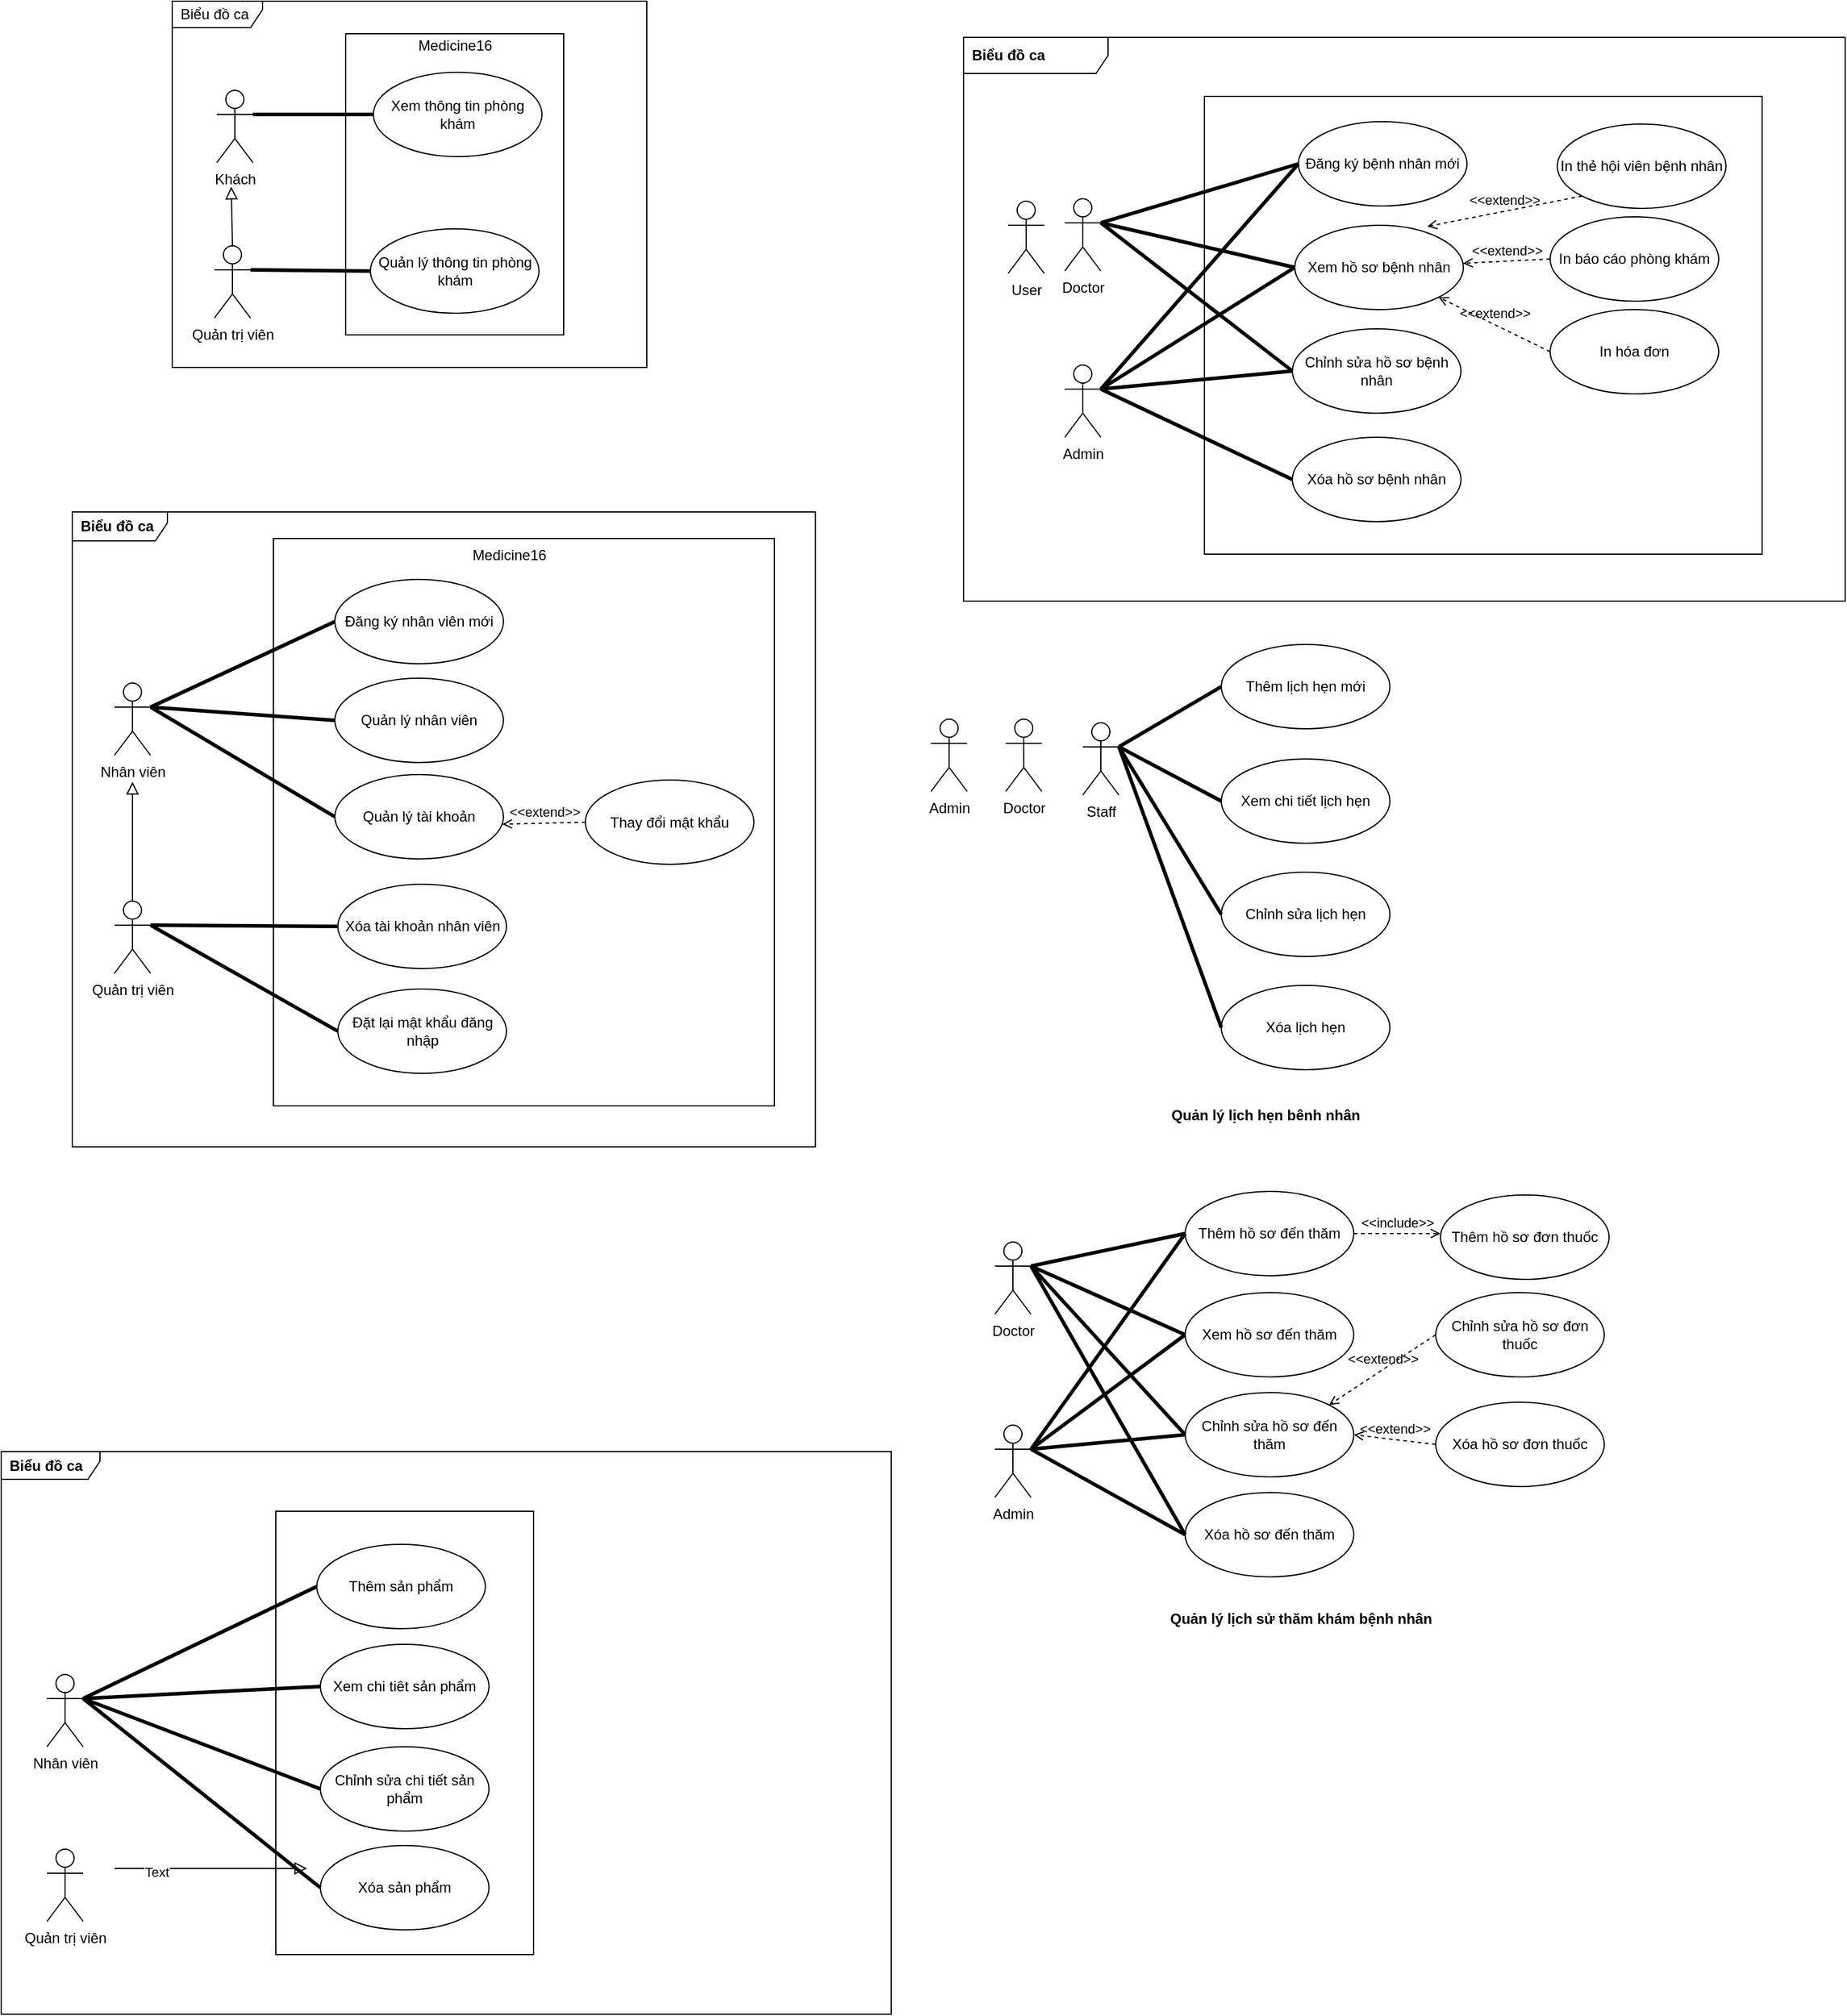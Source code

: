 <mxfile>
    <diagram id="3CGOplF_25yKbEWaD3JT" name="ca">
        <mxGraphModel dx="1592" dy="1507" grid="0" gridSize="10" guides="1" tooltips="1" connect="1" arrows="1" fold="1" page="1" pageScale="1" pageWidth="850" pageHeight="1100" math="0" shadow="0">
            <root>
                <mxCell id="0"/>
                <mxCell id="1" parent="0"/>
                <mxCell id="250" value="&lt;div style=&quot;text-align: center&quot;&gt;&lt;span&gt;&lt;b&gt;Biểu đồ ca&lt;/b&gt;&lt;/span&gt;&lt;/div&gt;" style="shape=umlFrame;whiteSpace=wrap;html=1;width=82;height=23;boundedLbl=1;verticalAlign=middle;align=left;spacingLeft=5;" vertex="1" parent="1">
                    <mxGeometry x="-128" y="1128" width="739" height="467" as="geometry"/>
                </mxCell>
                <mxCell id="282" value="" style="rounded=0;whiteSpace=wrap;html=1;" vertex="1" parent="1">
                    <mxGeometry x="100" y="1177.5" width="214" height="368" as="geometry"/>
                </mxCell>
                <mxCell id="241" value="&lt;span style=&quot;font-weight: 700 ; text-align: center&quot;&gt;Biểu đồ ca&lt;/span&gt;" style="shape=umlFrame;whiteSpace=wrap;html=1;width=79;height=24;boundedLbl=1;verticalAlign=middle;align=left;spacingLeft=5;" vertex="1" parent="1">
                    <mxGeometry x="-69" y="348" width="617" height="527" as="geometry"/>
                </mxCell>
                <mxCell id="276" value="" style="rounded=0;whiteSpace=wrap;html=1;" vertex="1" parent="1">
                    <mxGeometry x="98" y="370" width="416" height="471" as="geometry"/>
                </mxCell>
                <mxCell id="218" value="Biểu đồ ca" style="shape=umlFrame;whiteSpace=wrap;html=1;width=75;height=22;boundedLbl=1;verticalAlign=middle;align=left;spacingLeft=5;" vertex="1" parent="1">
                    <mxGeometry x="14" y="-76" width="394" height="304" as="geometry"/>
                </mxCell>
                <mxCell id="263" value="" style="rounded=0;whiteSpace=wrap;html=1;" vertex="1" parent="1">
                    <mxGeometry x="158" y="-49" width="181" height="250" as="geometry"/>
                </mxCell>
                <mxCell id="256" value="" style="html=1;" vertex="1" parent="1">
                    <mxGeometry x="871" y="3" width="463" height="380" as="geometry"/>
                </mxCell>
                <mxCell id="90" value="Quản trị viên" style="shape=umlActor;verticalLabelPosition=bottom;verticalAlign=top;html=1;" parent="1" vertex="1">
                    <mxGeometry x="49" y="127" width="30" height="60" as="geometry"/>
                </mxCell>
                <mxCell id="91" value="Xem thông tin phòng khám" style="ellipse;whiteSpace=wrap;html=1;" parent="1" vertex="1">
                    <mxGeometry x="181" y="-17" width="140" height="70" as="geometry"/>
                </mxCell>
                <mxCell id="92" value="Quản lý thông tin phòng khám" style="ellipse;whiteSpace=wrap;html=1;" parent="1" vertex="1">
                    <mxGeometry x="178.5" y="113" width="140" height="70" as="geometry"/>
                </mxCell>
                <mxCell id="93" value="" style="endArrow=none;startArrow=none;endFill=0;startFill=0;endSize=8;html=1;verticalAlign=bottom;labelBackgroundColor=none;strokeWidth=3;exitX=1;exitY=0.333;exitDx=0;exitDy=0;exitPerimeter=0;entryX=0;entryY=0.5;entryDx=0;entryDy=0;" parent="1" source="219" target="91" edge="1">
                    <mxGeometry width="160" relative="1" as="geometry">
                        <mxPoint x="68" y="130" as="sourcePoint"/>
                        <mxPoint x="211" y="231" as="targetPoint"/>
                    </mxGeometry>
                </mxCell>
                <mxCell id="94" value="" style="endArrow=none;startArrow=none;endFill=0;startFill=0;endSize=8;html=1;verticalAlign=bottom;labelBackgroundColor=none;strokeWidth=3;exitX=1;exitY=0.333;exitDx=0;exitDy=0;exitPerimeter=0;entryX=0;entryY=0.5;entryDx=0;entryDy=0;" parent="1" source="90" target="92" edge="1">
                    <mxGeometry width="160" relative="1" as="geometry">
                        <mxPoint x="68" y="130" as="sourcePoint"/>
                        <mxPoint x="337" y="242" as="targetPoint"/>
                    </mxGeometry>
                </mxCell>
                <mxCell id="98" value="Nhân viên" style="shape=umlActor;verticalLabelPosition=bottom;verticalAlign=top;html=1;" parent="1" vertex="1">
                    <mxGeometry x="-34" y="490" width="30" height="60" as="geometry"/>
                </mxCell>
                <mxCell id="100" value="Quản trị viên" style="shape=umlActor;verticalLabelPosition=bottom;verticalAlign=top;html=1;" parent="1" vertex="1">
                    <mxGeometry x="-34" y="671" width="30" height="60" as="geometry"/>
                </mxCell>
                <mxCell id="101" value="Đăng ký nhân viên mới" style="ellipse;whiteSpace=wrap;html=1;" parent="1" vertex="1">
                    <mxGeometry x="149" y="404" width="140" height="70" as="geometry"/>
                </mxCell>
                <mxCell id="102" value="Quản lý nhân viên" style="ellipse;whiteSpace=wrap;html=1;" parent="1" vertex="1">
                    <mxGeometry x="149" y="486" width="140" height="70" as="geometry"/>
                </mxCell>
                <mxCell id="103" value="Quản lý tài khoản" style="ellipse;whiteSpace=wrap;html=1;" parent="1" vertex="1">
                    <mxGeometry x="149" y="566" width="140" height="70" as="geometry"/>
                </mxCell>
                <mxCell id="104" value="" style="endArrow=none;startArrow=none;endFill=0;startFill=0;endSize=8;html=1;verticalAlign=bottom;labelBackgroundColor=none;strokeWidth=3;exitX=1;exitY=0.333;exitDx=0;exitDy=0;exitPerimeter=0;entryX=0;entryY=0.5;entryDx=0;entryDy=0;" parent="1" source="98" target="101" edge="1">
                    <mxGeometry width="160" relative="1" as="geometry">
                        <mxPoint x="248" y="342" as="sourcePoint"/>
                        <mxPoint x="408" y="342" as="targetPoint"/>
                    </mxGeometry>
                </mxCell>
                <mxCell id="105" value="" style="endArrow=none;startArrow=none;endFill=0;startFill=0;endSize=8;html=1;verticalAlign=bottom;labelBackgroundColor=none;strokeWidth=3;exitX=1;exitY=0.333;exitDx=0;exitDy=0;exitPerimeter=0;entryX=0;entryY=0.5;entryDx=0;entryDy=0;" parent="1" source="98" target="102" edge="1">
                    <mxGeometry width="160" relative="1" as="geometry">
                        <mxPoint x="248" y="342" as="sourcePoint"/>
                        <mxPoint x="408" y="342" as="targetPoint"/>
                    </mxGeometry>
                </mxCell>
                <mxCell id="106" value="" style="endArrow=none;startArrow=none;endFill=0;startFill=0;endSize=8;html=1;verticalAlign=bottom;labelBackgroundColor=none;strokeWidth=3;exitX=1;exitY=0.333;exitDx=0;exitDy=0;exitPerimeter=0;entryX=0;entryY=0.5;entryDx=0;entryDy=0;" parent="1" source="98" target="103" edge="1">
                    <mxGeometry width="160" relative="1" as="geometry">
                        <mxPoint x="248" y="342" as="sourcePoint"/>
                        <mxPoint x="408" y="342" as="targetPoint"/>
                    </mxGeometry>
                </mxCell>
                <mxCell id="107" value="Thay đổi mật khẩu" style="ellipse;whiteSpace=wrap;html=1;" parent="1" vertex="1">
                    <mxGeometry x="357" y="570.5" width="140" height="70" as="geometry"/>
                </mxCell>
                <mxCell id="108" value="&amp;lt;&amp;lt;extend&amp;gt;&amp;gt;" style="html=1;verticalAlign=bottom;labelBackgroundColor=none;endArrow=open;endFill=0;dashed=1;exitX=0;exitY=0.5;exitDx=0;exitDy=0;entryX=0.993;entryY=0.588;entryDx=0;entryDy=0;entryPerimeter=0;" parent="1" source="107" target="103" edge="1">
                    <mxGeometry width="160" relative="1" as="geometry">
                        <mxPoint x="248" y="467" as="sourcePoint"/>
                        <mxPoint x="408" y="467" as="targetPoint"/>
                    </mxGeometry>
                </mxCell>
                <mxCell id="114" value="Xóa tài khoản nhân viên" style="ellipse;whiteSpace=wrap;html=1;" parent="1" vertex="1">
                    <mxGeometry x="151.5" y="657" width="140" height="70" as="geometry"/>
                </mxCell>
                <mxCell id="115" value="Đặt lại mật khẩu đăng nhập" style="ellipse;whiteSpace=wrap;html=1;" parent="1" vertex="1">
                    <mxGeometry x="151.5" y="744" width="140" height="70" as="geometry"/>
                </mxCell>
                <mxCell id="120" value="" style="endArrow=none;startArrow=none;endFill=0;startFill=0;endSize=8;html=1;verticalAlign=bottom;labelBackgroundColor=none;strokeWidth=3;exitX=0;exitY=0.5;exitDx=0;exitDy=0;entryX=1;entryY=0.333;entryDx=0;entryDy=0;entryPerimeter=0;" parent="1" source="114" target="100" edge="1">
                    <mxGeometry width="160" relative="1" as="geometry">
                        <mxPoint x="314" y="474" as="sourcePoint"/>
                        <mxPoint x="474" y="474" as="targetPoint"/>
                    </mxGeometry>
                </mxCell>
                <mxCell id="125" value="" style="endArrow=none;startArrow=none;endFill=0;startFill=0;endSize=8;html=1;verticalAlign=bottom;labelBackgroundColor=none;strokeWidth=3;entryX=1;entryY=0.333;entryDx=0;entryDy=0;entryPerimeter=0;exitX=0;exitY=0.5;exitDx=0;exitDy=0;" parent="1" source="115" target="100" edge="1">
                    <mxGeometry width="160" relative="1" as="geometry">
                        <mxPoint x="357" y="591" as="sourcePoint"/>
                        <mxPoint x="517" y="591" as="targetPoint"/>
                    </mxGeometry>
                </mxCell>
                <mxCell id="127" value="Nhân viên" style="shape=umlActor;verticalLabelPosition=bottom;verticalAlign=top;html=1;" parent="1" vertex="1">
                    <mxGeometry x="-90" y="1313" width="30" height="60" as="geometry"/>
                </mxCell>
                <mxCell id="129" value="Quản trị viên" style="shape=umlActor;verticalLabelPosition=bottom;verticalAlign=top;html=1;" parent="1" vertex="1">
                    <mxGeometry x="-90" y="1458" width="30" height="60" as="geometry"/>
                </mxCell>
                <mxCell id="130" value="Thêm sản phẩm" style="ellipse;whiteSpace=wrap;html=1;" parent="1" vertex="1">
                    <mxGeometry x="134" y="1205" width="140" height="70" as="geometry"/>
                </mxCell>
                <mxCell id="131" value="Xem chi tiêt sản phẩm" style="ellipse;whiteSpace=wrap;html=1;" parent="1" vertex="1">
                    <mxGeometry x="137" y="1288" width="140" height="70" as="geometry"/>
                </mxCell>
                <mxCell id="132" value="Chỉnh sửa chi tiết sản phẩm" style="ellipse;whiteSpace=wrap;html=1;" parent="1" vertex="1">
                    <mxGeometry x="137" y="1373" width="140" height="70" as="geometry"/>
                </mxCell>
                <mxCell id="133" value="Xóa sản phẩm" style="ellipse;whiteSpace=wrap;html=1;" parent="1" vertex="1">
                    <mxGeometry x="137" y="1455" width="140" height="70" as="geometry"/>
                </mxCell>
                <mxCell id="140" value="" style="endArrow=none;startArrow=none;endFill=0;startFill=0;endSize=8;html=1;verticalAlign=bottom;labelBackgroundColor=none;strokeWidth=3;exitX=1;exitY=0.333;exitDx=0;exitDy=0;exitPerimeter=0;entryX=0;entryY=0.5;entryDx=0;entryDy=0;" parent="1" source="127" target="130" edge="1">
                    <mxGeometry width="160" relative="1" as="geometry">
                        <mxPoint x="255" y="962" as="sourcePoint"/>
                        <mxPoint x="415" y="962" as="targetPoint"/>
                    </mxGeometry>
                </mxCell>
                <mxCell id="141" value="" style="endArrow=none;startArrow=none;endFill=0;startFill=0;endSize=8;html=1;verticalAlign=bottom;labelBackgroundColor=none;strokeWidth=3;exitX=1;exitY=0.333;exitDx=0;exitDy=0;exitPerimeter=0;entryX=0;entryY=0.5;entryDx=0;entryDy=0;" parent="1" source="127" target="131" edge="1">
                    <mxGeometry width="160" relative="1" as="geometry">
                        <mxPoint x="255" y="962" as="sourcePoint"/>
                        <mxPoint x="415" y="962" as="targetPoint"/>
                    </mxGeometry>
                </mxCell>
                <mxCell id="142" value="" style="endArrow=none;startArrow=none;endFill=0;startFill=0;endSize=8;html=1;verticalAlign=bottom;labelBackgroundColor=none;strokeWidth=3;exitX=1;exitY=0.333;exitDx=0;exitDy=0;exitPerimeter=0;entryX=0;entryY=0.5;entryDx=0;entryDy=0;" parent="1" source="127" target="132" edge="1">
                    <mxGeometry width="160" relative="1" as="geometry">
                        <mxPoint x="255" y="962" as="sourcePoint"/>
                        <mxPoint x="415" y="962" as="targetPoint"/>
                    </mxGeometry>
                </mxCell>
                <mxCell id="143" value="" style="endArrow=none;startArrow=none;endFill=0;startFill=0;endSize=8;html=1;verticalAlign=bottom;labelBackgroundColor=none;strokeWidth=3;exitX=1;exitY=0.333;exitDx=0;exitDy=0;exitPerimeter=0;entryX=0;entryY=0.5;entryDx=0;entryDy=0;" parent="1" source="127" target="133" edge="1">
                    <mxGeometry width="160" relative="1" as="geometry">
                        <mxPoint x="255" y="962" as="sourcePoint"/>
                        <mxPoint x="415" y="962" as="targetPoint"/>
                    </mxGeometry>
                </mxCell>
                <mxCell id="145" value="User" style="shape=umlActor;verticalLabelPosition=bottom;verticalAlign=top;html=1;" parent="1" vertex="1">
                    <mxGeometry x="708" y="90" width="30" height="60" as="geometry"/>
                </mxCell>
                <mxCell id="146" value="Doctor" style="shape=umlActor;verticalLabelPosition=bottom;verticalAlign=top;html=1;" parent="1" vertex="1">
                    <mxGeometry x="755" y="88" width="30" height="60" as="geometry"/>
                </mxCell>
                <mxCell id="147" value="Admin" style="shape=umlActor;verticalLabelPosition=bottom;verticalAlign=top;html=1;" parent="1" vertex="1">
                    <mxGeometry x="755" y="226" width="30" height="60" as="geometry"/>
                </mxCell>
                <mxCell id="149" value="Đăng ký bệnh nhân mới" style="ellipse;whiteSpace=wrap;html=1;" parent="1" vertex="1">
                    <mxGeometry x="949" y="24" width="140" height="70" as="geometry"/>
                </mxCell>
                <mxCell id="151" value="Xem hồ sơ bệnh nhân" style="ellipse;whiteSpace=wrap;html=1;" parent="1" vertex="1">
                    <mxGeometry x="946" y="110" width="140" height="70" as="geometry"/>
                </mxCell>
                <mxCell id="152" value="Chỉnh sửa hồ sơ bệnh nhân" style="ellipse;whiteSpace=wrap;html=1;" parent="1" vertex="1">
                    <mxGeometry x="944" y="196" width="140" height="70" as="geometry"/>
                </mxCell>
                <mxCell id="153" value="Xóa hồ sơ bệnh nhân" style="ellipse;whiteSpace=wrap;html=1;" parent="1" vertex="1">
                    <mxGeometry x="944" y="286" width="140" height="70" as="geometry"/>
                </mxCell>
                <mxCell id="155" value="In thẻ hội viên bệnh nhân" style="ellipse;whiteSpace=wrap;html=1;" parent="1" vertex="1">
                    <mxGeometry x="1164" y="26" width="140" height="70" as="geometry"/>
                </mxCell>
                <mxCell id="156" value="In báo cáo phòng khám" style="ellipse;whiteSpace=wrap;html=1;" parent="1" vertex="1">
                    <mxGeometry x="1158" y="103" width="140" height="70" as="geometry"/>
                </mxCell>
                <mxCell id="157" value="In hóa đơn" style="ellipse;whiteSpace=wrap;html=1;" parent="1" vertex="1">
                    <mxGeometry x="1158" y="180" width="140" height="70" as="geometry"/>
                </mxCell>
                <mxCell id="158" value="" style="endArrow=none;startArrow=none;endFill=0;startFill=0;endSize=8;html=1;verticalAlign=bottom;labelBackgroundColor=none;strokeWidth=3;exitX=1;exitY=0.333;exitDx=0;exitDy=0;exitPerimeter=0;entryX=0;entryY=0.5;entryDx=0;entryDy=0;" parent="1" source="146" target="149" edge="1">
                    <mxGeometry width="160" relative="1" as="geometry">
                        <mxPoint x="938" y="221" as="sourcePoint"/>
                        <mxPoint x="1098" y="221" as="targetPoint"/>
                    </mxGeometry>
                </mxCell>
                <mxCell id="159" value="" style="endArrow=none;startArrow=none;endFill=0;startFill=0;endSize=8;html=1;verticalAlign=bottom;labelBackgroundColor=none;strokeWidth=3;exitX=1;exitY=0.333;exitDx=0;exitDy=0;exitPerimeter=0;entryX=0;entryY=0.5;entryDx=0;entryDy=0;" parent="1" source="146" target="151" edge="1">
                    <mxGeometry width="160" relative="1" as="geometry">
                        <mxPoint x="938" y="221" as="sourcePoint"/>
                        <mxPoint x="1098" y="221" as="targetPoint"/>
                    </mxGeometry>
                </mxCell>
                <mxCell id="160" value="" style="endArrow=none;startArrow=none;endFill=0;startFill=0;endSize=8;html=1;verticalAlign=bottom;labelBackgroundColor=none;strokeWidth=3;exitX=1;exitY=0.333;exitDx=0;exitDy=0;exitPerimeter=0;entryX=0;entryY=0.5;entryDx=0;entryDy=0;" parent="1" source="146" target="152" edge="1">
                    <mxGeometry width="160" relative="1" as="geometry">
                        <mxPoint x="938" y="221" as="sourcePoint"/>
                        <mxPoint x="1098" y="221" as="targetPoint"/>
                    </mxGeometry>
                </mxCell>
                <mxCell id="162" value="" style="endArrow=none;startArrow=none;endFill=0;startFill=0;endSize=8;html=1;verticalAlign=bottom;labelBackgroundColor=none;strokeWidth=3;exitX=1;exitY=0.333;exitDx=0;exitDy=0;exitPerimeter=0;entryX=0;entryY=0.5;entryDx=0;entryDy=0;" parent="1" source="147" target="153" edge="1">
                    <mxGeometry width="160" relative="1" as="geometry">
                        <mxPoint x="896" y="221" as="sourcePoint"/>
                        <mxPoint x="1056" y="221" as="targetPoint"/>
                    </mxGeometry>
                </mxCell>
                <mxCell id="163" value="" style="endArrow=none;startArrow=none;endFill=0;startFill=0;endSize=8;html=1;verticalAlign=bottom;labelBackgroundColor=none;strokeWidth=3;exitX=1;exitY=0.333;exitDx=0;exitDy=0;exitPerimeter=0;entryX=0;entryY=0.5;entryDx=0;entryDy=0;" parent="1" source="147" target="152" edge="1">
                    <mxGeometry width="160" relative="1" as="geometry">
                        <mxPoint x="896" y="221" as="sourcePoint"/>
                        <mxPoint x="1056" y="221" as="targetPoint"/>
                    </mxGeometry>
                </mxCell>
                <mxCell id="164" value="" style="endArrow=none;startArrow=none;endFill=0;startFill=0;endSize=8;html=1;verticalAlign=bottom;labelBackgroundColor=none;strokeWidth=3;exitX=1;exitY=0.333;exitDx=0;exitDy=0;exitPerimeter=0;entryX=0;entryY=0.5;entryDx=0;entryDy=0;" parent="1" source="147" target="151" edge="1">
                    <mxGeometry width="160" relative="1" as="geometry">
                        <mxPoint x="896" y="221" as="sourcePoint"/>
                        <mxPoint x="1056" y="221" as="targetPoint"/>
                    </mxGeometry>
                </mxCell>
                <mxCell id="165" value="" style="endArrow=none;startArrow=none;endFill=0;startFill=0;endSize=8;html=1;verticalAlign=bottom;labelBackgroundColor=none;strokeWidth=3;exitX=1;exitY=0.333;exitDx=0;exitDy=0;exitPerimeter=0;entryX=0;entryY=0.5;entryDx=0;entryDy=0;" parent="1" source="147" target="149" edge="1">
                    <mxGeometry width="160" relative="1" as="geometry">
                        <mxPoint x="896" y="221" as="sourcePoint"/>
                        <mxPoint x="1056" y="221" as="targetPoint"/>
                    </mxGeometry>
                </mxCell>
                <mxCell id="166" value="&amp;lt;&amp;lt;extend&amp;gt;&amp;gt;" style="html=1;verticalAlign=bottom;labelBackgroundColor=none;endArrow=open;endFill=0;dashed=1;exitX=0;exitY=0.5;exitDx=0;exitDy=0;entryX=1;entryY=1;entryDx=0;entryDy=0;exitPerimeter=0;" parent="1" source="157" target="151" edge="1">
                    <mxGeometry width="160" relative="1" as="geometry">
                        <mxPoint x="975" y="265" as="sourcePoint"/>
                        <mxPoint x="1135" y="265" as="targetPoint"/>
                    </mxGeometry>
                </mxCell>
                <mxCell id="167" value="&amp;lt;&amp;lt;extend&amp;gt;&amp;gt;" style="html=1;verticalAlign=bottom;labelBackgroundColor=none;endArrow=open;endFill=0;dashed=1;exitX=0;exitY=1;exitDx=0;exitDy=0;entryX=0.786;entryY=0.014;entryDx=0;entryDy=0;entryPerimeter=0;" parent="1" source="155" edge="1" target="151">
                    <mxGeometry width="160" relative="1" as="geometry">
                        <mxPoint x="1048" y="213.5" as="sourcePoint"/>
                        <mxPoint x="943" y="132.5" as="targetPoint"/>
                    </mxGeometry>
                </mxCell>
                <mxCell id="168" value="&amp;lt;&amp;lt;extend&amp;gt;&amp;gt;" style="html=1;verticalAlign=bottom;labelBackgroundColor=none;endArrow=open;endFill=0;dashed=1;exitX=0;exitY=0.5;exitDx=0;exitDy=0;" parent="1" source="156" target="151" edge="1">
                    <mxGeometry width="160" relative="1" as="geometry">
                        <mxPoint x="1106" y="217" as="sourcePoint"/>
                        <mxPoint x="962" y="159" as="targetPoint"/>
                    </mxGeometry>
                </mxCell>
                <mxCell id="169" value="Quản lý lịch hẹn bênh nhân" style="text;align=center;fontStyle=1;verticalAlign=middle;spacingLeft=3;spacingRight=3;strokeColor=none;rotatable=0;points=[[0,0.5],[1,0.5]];portConstraint=eastwest;" parent="1" vertex="1">
                    <mxGeometry x="882" y="835" width="80" height="26" as="geometry"/>
                </mxCell>
                <mxCell id="170" value="Admin" style="shape=umlActor;verticalLabelPosition=bottom;verticalAlign=top;html=1;" parent="1" vertex="1">
                    <mxGeometry x="644" y="520" width="30" height="60" as="geometry"/>
                </mxCell>
                <mxCell id="171" value="Doctor" style="shape=umlActor;verticalLabelPosition=bottom;verticalAlign=top;html=1;" parent="1" vertex="1">
                    <mxGeometry x="706" y="520" width="30" height="60" as="geometry"/>
                </mxCell>
                <mxCell id="172" value="Staff" style="shape=umlActor;verticalLabelPosition=bottom;verticalAlign=top;html=1;" parent="1" vertex="1">
                    <mxGeometry x="770" y="523" width="30" height="60" as="geometry"/>
                </mxCell>
                <mxCell id="177" value="Thêm lịch hẹn mới" style="ellipse;whiteSpace=wrap;html=1;" parent="1" vertex="1">
                    <mxGeometry x="885" y="458" width="140" height="70" as="geometry"/>
                </mxCell>
                <mxCell id="178" value="Xem chi tiết lịch hẹn" style="ellipse;whiteSpace=wrap;html=1;" parent="1" vertex="1">
                    <mxGeometry x="885" y="553" width="140" height="70" as="geometry"/>
                </mxCell>
                <mxCell id="179" value="Chỉnh sửa lịch hẹn" style="ellipse;whiteSpace=wrap;html=1;" parent="1" vertex="1">
                    <mxGeometry x="885" y="647" width="140" height="70" as="geometry"/>
                </mxCell>
                <mxCell id="180" value="Xóa lịch hẹn" style="ellipse;whiteSpace=wrap;html=1;" parent="1" vertex="1">
                    <mxGeometry x="885" y="741" width="140" height="70" as="geometry"/>
                </mxCell>
                <mxCell id="181" value="" style="endArrow=none;startArrow=none;endFill=0;startFill=0;endSize=8;html=1;verticalAlign=bottom;labelBackgroundColor=none;strokeWidth=3;exitX=1;exitY=0.333;exitDx=0;exitDy=0;exitPerimeter=0;entryX=0;entryY=0.5;entryDx=0;entryDy=0;" parent="1" source="172" target="177" edge="1">
                    <mxGeometry width="160" relative="1" as="geometry">
                        <mxPoint x="892" y="675" as="sourcePoint"/>
                        <mxPoint x="1052" y="675" as="targetPoint"/>
                    </mxGeometry>
                </mxCell>
                <mxCell id="182" value="" style="endArrow=none;startArrow=none;endFill=0;startFill=0;endSize=8;html=1;verticalAlign=bottom;labelBackgroundColor=none;strokeWidth=3;exitX=1;exitY=0.333;exitDx=0;exitDy=0;exitPerimeter=0;entryX=0;entryY=0.5;entryDx=0;entryDy=0;" parent="1" source="172" target="178" edge="1">
                    <mxGeometry width="160" relative="1" as="geometry">
                        <mxPoint x="892" y="675" as="sourcePoint"/>
                        <mxPoint x="887" y="587" as="targetPoint"/>
                    </mxGeometry>
                </mxCell>
                <mxCell id="183" value="" style="endArrow=none;startArrow=none;endFill=0;startFill=0;endSize=8;html=1;verticalAlign=bottom;labelBackgroundColor=none;strokeWidth=3;exitX=1;exitY=0.333;exitDx=0;exitDy=0;exitPerimeter=0;entryX=0;entryY=0.5;entryDx=0;entryDy=0;" parent="1" source="172" target="179" edge="1">
                    <mxGeometry width="160" relative="1" as="geometry">
                        <mxPoint x="892" y="675" as="sourcePoint"/>
                        <mxPoint x="1052" y="675" as="targetPoint"/>
                    </mxGeometry>
                </mxCell>
                <mxCell id="184" value="" style="endArrow=none;startArrow=none;endFill=0;startFill=0;endSize=8;html=1;verticalAlign=bottom;labelBackgroundColor=none;strokeWidth=3;exitX=1;exitY=0.333;exitDx=0;exitDy=0;exitPerimeter=0;entryX=0;entryY=0.5;entryDx=0;entryDy=0;" parent="1" source="172" target="180" edge="1">
                    <mxGeometry width="160" relative="1" as="geometry">
                        <mxPoint x="892" y="675" as="sourcePoint"/>
                        <mxPoint x="1052" y="675" as="targetPoint"/>
                    </mxGeometry>
                </mxCell>
                <mxCell id="185" value="Admin" style="shape=umlActor;verticalLabelPosition=bottom;verticalAlign=top;html=1;" parent="1" vertex="1">
                    <mxGeometry x="697" y="1106" width="30" height="60" as="geometry"/>
                </mxCell>
                <mxCell id="186" value="Doctor" style="shape=umlActor;verticalLabelPosition=bottom;verticalAlign=top;html=1;" parent="1" vertex="1">
                    <mxGeometry x="697" y="954" width="30" height="60" as="geometry"/>
                </mxCell>
                <mxCell id="191" value="Thêm hồ sơ đến thăm" style="ellipse;whiteSpace=wrap;html=1;" parent="1" vertex="1">
                    <mxGeometry x="855" y="912" width="140" height="70" as="geometry"/>
                </mxCell>
                <mxCell id="192" value="Xem hồ sơ đến thăm" style="ellipse;whiteSpace=wrap;html=1;" parent="1" vertex="1">
                    <mxGeometry x="855" y="996" width="140" height="70" as="geometry"/>
                </mxCell>
                <mxCell id="193" value="Chỉnh sửa hồ sơ đến thăm" style="ellipse;whiteSpace=wrap;html=1;" parent="1" vertex="1">
                    <mxGeometry x="855" y="1079" width="140" height="70" as="geometry"/>
                </mxCell>
                <mxCell id="194" value="Xóa hồ sơ đến thăm" style="ellipse;whiteSpace=wrap;html=1;" parent="1" vertex="1">
                    <mxGeometry x="855" y="1162" width="140" height="70" as="geometry"/>
                </mxCell>
                <mxCell id="196" value="Thêm hồ sơ đơn thuốc" style="ellipse;whiteSpace=wrap;html=1;" parent="1" vertex="1">
                    <mxGeometry x="1067" y="915" width="140" height="70" as="geometry"/>
                </mxCell>
                <mxCell id="197" value="Chỉnh sửa hồ sơ đơn thuốc" style="ellipse;whiteSpace=wrap;html=1;" parent="1" vertex="1">
                    <mxGeometry x="1063" y="996" width="140" height="70" as="geometry"/>
                </mxCell>
                <mxCell id="198" value="Xóa hồ sơ đơn thuốc" style="ellipse;whiteSpace=wrap;html=1;" parent="1" vertex="1">
                    <mxGeometry x="1063" y="1087" width="140" height="70" as="geometry"/>
                </mxCell>
                <mxCell id="199" value="" style="endArrow=none;startArrow=none;endFill=0;startFill=0;endSize=8;html=1;verticalAlign=bottom;labelBackgroundColor=none;strokeWidth=3;exitX=1;exitY=0.333;exitDx=0;exitDy=0;exitPerimeter=0;entryX=0;entryY=0.5;entryDx=0;entryDy=0;" parent="1" source="186" target="191" edge="1">
                    <mxGeometry width="160" relative="1" as="geometry">
                        <mxPoint x="747" y="993" as="sourcePoint"/>
                        <mxPoint x="907" y="993" as="targetPoint"/>
                    </mxGeometry>
                </mxCell>
                <mxCell id="200" value="" style="endArrow=none;startArrow=none;endFill=0;startFill=0;endSize=8;html=1;verticalAlign=bottom;labelBackgroundColor=none;strokeWidth=3;exitX=1;exitY=0.333;exitDx=0;exitDy=0;exitPerimeter=0;entryX=0;entryY=0.5;entryDx=0;entryDy=0;" parent="1" source="186" target="192" edge="1">
                    <mxGeometry width="160" relative="1" as="geometry">
                        <mxPoint x="732" y="1008" as="sourcePoint"/>
                        <mxPoint x="892" y="1008" as="targetPoint"/>
                    </mxGeometry>
                </mxCell>
                <mxCell id="201" value="" style="endArrow=none;startArrow=none;endFill=0;startFill=0;endSize=8;html=1;verticalAlign=bottom;labelBackgroundColor=none;strokeWidth=3;exitX=1;exitY=0.333;exitDx=0;exitDy=0;exitPerimeter=0;entryX=0;entryY=0.5;entryDx=0;entryDy=0;" parent="1" source="186" target="193" edge="1">
                    <mxGeometry width="160" relative="1" as="geometry">
                        <mxPoint x="984" y="993" as="sourcePoint"/>
                        <mxPoint x="1144" y="993" as="targetPoint"/>
                    </mxGeometry>
                </mxCell>
                <mxCell id="202" value="" style="endArrow=none;startArrow=none;endFill=0;startFill=0;endSize=8;html=1;verticalAlign=bottom;labelBackgroundColor=none;strokeWidth=3;exitX=1;exitY=0.333;exitDx=0;exitDy=0;exitPerimeter=0;entryX=0;entryY=0.5;entryDx=0;entryDy=0;" parent="1" source="186" target="194" edge="1">
                    <mxGeometry width="160" relative="1" as="geometry">
                        <mxPoint x="984" y="993" as="sourcePoint"/>
                        <mxPoint x="1144" y="993" as="targetPoint"/>
                    </mxGeometry>
                </mxCell>
                <mxCell id="203" value="&amp;lt;&amp;lt;include&amp;gt;&amp;gt;" style="html=1;verticalAlign=bottom;labelBackgroundColor=none;endArrow=open;endFill=0;dashed=1;exitX=1;exitY=0.5;exitDx=0;exitDy=0;entryX=0;entryY=0.457;entryDx=0;entryDy=0;entryPerimeter=0;" parent="1" source="191" target="196" edge="1">
                    <mxGeometry width="160" relative="1" as="geometry">
                        <mxPoint x="963" y="923" as="sourcePoint"/>
                        <mxPoint x="1123" y="923" as="targetPoint"/>
                    </mxGeometry>
                </mxCell>
                <mxCell id="204" value="&amp;lt;&amp;lt;extend&amp;gt;&amp;gt;" style="html=1;verticalAlign=bottom;labelBackgroundColor=none;endArrow=open;endFill=0;dashed=1;entryX=1;entryY=0;entryDx=0;entryDy=0;exitX=0;exitY=0.5;exitDx=0;exitDy=0;" parent="1" source="197" target="193" edge="1">
                    <mxGeometry width="160" relative="1" as="geometry">
                        <mxPoint x="1031" y="984" as="sourcePoint"/>
                        <mxPoint x="1149" y="993" as="targetPoint"/>
                    </mxGeometry>
                </mxCell>
                <mxCell id="205" value="&amp;lt;&amp;lt;extend&amp;gt;&amp;gt;" style="html=1;verticalAlign=bottom;labelBackgroundColor=none;endArrow=open;endFill=0;dashed=1;entryX=1;entryY=0.5;entryDx=0;entryDy=0;exitX=0;exitY=0.5;exitDx=0;exitDy=0;" parent="1" source="198" target="193" edge="1">
                    <mxGeometry width="160" relative="1" as="geometry">
                        <mxPoint x="989" y="993" as="sourcePoint"/>
                        <mxPoint x="1149" y="993" as="targetPoint"/>
                    </mxGeometry>
                </mxCell>
                <mxCell id="206" value="" style="endArrow=none;startArrow=none;endFill=0;startFill=0;endSize=8;html=1;verticalAlign=bottom;labelBackgroundColor=none;strokeWidth=3;exitX=1;exitY=0.333;exitDx=0;exitDy=0;exitPerimeter=0;entryX=0;entryY=0.5;entryDx=0;entryDy=0;" parent="1" source="185" target="191" edge="1">
                    <mxGeometry width="160" relative="1" as="geometry">
                        <mxPoint x="943" y="1007" as="sourcePoint"/>
                        <mxPoint x="1103" y="1007" as="targetPoint"/>
                    </mxGeometry>
                </mxCell>
                <mxCell id="207" value="" style="endArrow=none;startArrow=none;endFill=0;startFill=0;endSize=8;html=1;verticalAlign=bottom;labelBackgroundColor=none;strokeWidth=3;exitX=1;exitY=0.333;exitDx=0;exitDy=0;exitPerimeter=0;entryX=0;entryY=0.5;entryDx=0;entryDy=0;" parent="1" source="185" target="192" edge="1">
                    <mxGeometry width="160" relative="1" as="geometry">
                        <mxPoint x="943" y="1007" as="sourcePoint"/>
                        <mxPoint x="1103" y="1007" as="targetPoint"/>
                    </mxGeometry>
                </mxCell>
                <mxCell id="208" value="" style="endArrow=none;startArrow=none;endFill=0;startFill=0;endSize=8;html=1;verticalAlign=bottom;labelBackgroundColor=none;strokeWidth=3;exitX=1;exitY=0.333;exitDx=0;exitDy=0;exitPerimeter=0;entryX=0;entryY=0.5;entryDx=0;entryDy=0;" parent="1" source="185" target="193" edge="1">
                    <mxGeometry width="160" relative="1" as="geometry">
                        <mxPoint x="943" y="1007" as="sourcePoint"/>
                        <mxPoint x="1103" y="1007" as="targetPoint"/>
                    </mxGeometry>
                </mxCell>
                <mxCell id="209" value="" style="endArrow=none;startArrow=none;endFill=0;startFill=0;endSize=8;html=1;verticalAlign=bottom;labelBackgroundColor=none;strokeWidth=3;exitX=1;exitY=0.333;exitDx=0;exitDy=0;exitPerimeter=0;entryX=0;entryY=0.5;entryDx=0;entryDy=0;" parent="1" source="185" target="194" edge="1">
                    <mxGeometry width="160" relative="1" as="geometry">
                        <mxPoint x="943" y="1007" as="sourcePoint"/>
                        <mxPoint x="1103" y="1007" as="targetPoint"/>
                    </mxGeometry>
                </mxCell>
                <mxCell id="210" value="Quản lý lịch sử thăm khám bệnh nhân " style="text;align=center;fontStyle=1;verticalAlign=middle;spacingLeft=3;spacingRight=3;strokeColor=none;rotatable=0;points=[[0,0.5],[1,0.5]];portConstraint=eastwest;" parent="1" vertex="1">
                    <mxGeometry x="913" y="1253" width="80" height="26" as="geometry"/>
                </mxCell>
                <mxCell id="219" value="Khách" style="shape=umlActor;verticalLabelPosition=bottom;verticalAlign=top;html=1;" vertex="1" parent="1">
                    <mxGeometry x="51" y="-2" width="30" height="60" as="geometry"/>
                </mxCell>
                <mxCell id="252" value="&lt;span style=&quot;font-weight: 700 ; text-align: center&quot;&gt;Biểu đồ ca&lt;/span&gt;" style="shape=umlFrame;whiteSpace=wrap;html=1;width=120;height=30;boundedLbl=1;verticalAlign=middle;align=left;spacingLeft=5;" vertex="1" parent="1">
                    <mxGeometry x="671" y="-46" width="732" height="468" as="geometry"/>
                </mxCell>
                <mxCell id="267" value="" style="endArrow=block;html=1;rounded=0;align=center;verticalAlign=bottom;endFill=0;labelBackgroundColor=none;endSize=8;exitX=0.5;exitY=0;exitDx=0;exitDy=0;exitPerimeter=0;" edge="1" parent="1" source="90">
                    <mxGeometry relative="1" as="geometry">
                        <mxPoint x="53" y="110" as="sourcePoint"/>
                        <mxPoint x="63" y="78" as="targetPoint"/>
                    </mxGeometry>
                </mxCell>
                <mxCell id="268" value="" style="resizable=0;html=1;align=center;verticalAlign=top;labelBackgroundColor=none;" connectable="0" vertex="1" parent="267">
                    <mxGeometry relative="1" as="geometry"/>
                </mxCell>
                <mxCell id="270" value="Medicine16" style="text;html=1;strokeColor=none;fillColor=none;align=center;verticalAlign=middle;whiteSpace=wrap;rounded=0;" vertex="1" parent="1">
                    <mxGeometry x="228.5" y="-49" width="40" height="20" as="geometry"/>
                </mxCell>
                <mxCell id="277" value="" style="endArrow=block;html=1;rounded=0;align=center;verticalAlign=bottom;endFill=0;labelBackgroundColor=none;endSize=8;exitX=0.5;exitY=0;exitDx=0;exitDy=0;exitPerimeter=0;" edge="1" parent="1" source="100">
                    <mxGeometry relative="1" as="geometry">
                        <mxPoint x="-46" y="652" as="sourcePoint"/>
                        <mxPoint x="-19" y="572" as="targetPoint"/>
                    </mxGeometry>
                </mxCell>
                <mxCell id="278" value="" style="resizable=0;html=1;align=center;verticalAlign=top;labelBackgroundColor=none;" connectable="0" vertex="1" parent="277">
                    <mxGeometry relative="1" as="geometry"/>
                </mxCell>
                <mxCell id="280" value="Medicine16" style="text;html=1;strokeColor=none;fillColor=none;align=center;verticalAlign=middle;whiteSpace=wrap;rounded=0;" vertex="1" parent="1">
                    <mxGeometry x="274" y="374" width="40" height="20" as="geometry"/>
                </mxCell>
                <mxCell id="283" value="" style="endArrow=block;html=1;rounded=0;align=center;verticalAlign=bottom;endFill=0;labelBackgroundColor=none;endSize=8;" edge="1" parent="1">
                    <mxGeometry x="-0.113" y="8" relative="1" as="geometry">
                        <mxPoint x="-34" y="1474" as="sourcePoint"/>
                        <mxPoint x="126" y="1474" as="targetPoint"/>
                        <mxPoint as="offset"/>
                    </mxGeometry>
                </mxCell>
                <mxCell id="284" value="" style="resizable=0;html=1;align=center;verticalAlign=top;labelBackgroundColor=none;" connectable="0" vertex="1" parent="283">
                    <mxGeometry relative="1" as="geometry"/>
                </mxCell>
                <mxCell id="285" value="Text" style="edgeLabel;html=1;align=center;verticalAlign=middle;resizable=0;points=[];" vertex="1" connectable="0" parent="283">
                    <mxGeometry x="-0.571" y="-3" relative="1" as="geometry">
                        <mxPoint as="offset"/>
                    </mxGeometry>
                </mxCell>
            </root>
        </mxGraphModel>
    </diagram>
</mxfile>